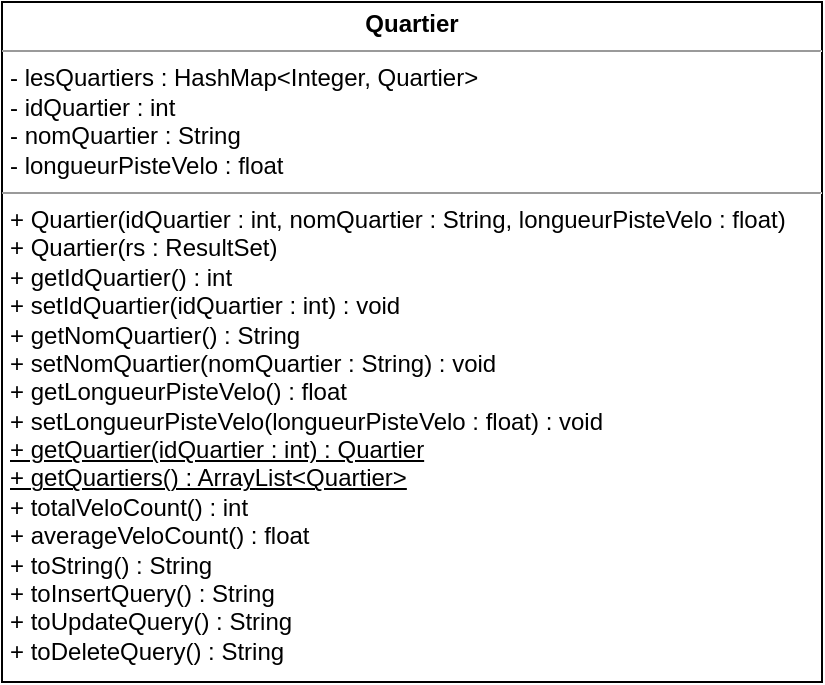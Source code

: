 <mxfile version="21.3.6" type="device">
  <diagram name="Page-1" id="eOl2TCsbntun6FktnlMN">
    <mxGraphModel dx="1434" dy="822" grid="1" gridSize="10" guides="1" tooltips="1" connect="1" arrows="1" fold="1" page="1" pageScale="1" pageWidth="850" pageHeight="1100" math="0" shadow="0">
      <root>
        <mxCell id="0" />
        <mxCell id="1" parent="0" />
        <mxCell id="p_eBftwZYgydQJ64UmXx-5" value="&lt;p style=&quot;margin:0px;margin-top:4px;text-align:center;&quot;&gt;&lt;b&gt;Quartier&lt;/b&gt;&lt;/p&gt;&lt;hr size=&quot;1&quot;&gt;&lt;p style=&quot;margin:0px;margin-left:4px;&quot;&gt;- lesQuartiers : HashMap&amp;lt;Integer, Quartier&amp;gt;&lt;/p&gt;&lt;p style=&quot;margin:0px;margin-left:4px;&quot;&gt;- idQuartier : int&lt;/p&gt;&lt;p style=&quot;margin:0px;margin-left:4px;&quot;&gt;- nomQuartier : String&lt;/p&gt;&lt;p style=&quot;margin:0px;margin-left:4px;&quot;&gt;- longueurPisteVelo : float&lt;br&gt;&lt;/p&gt;&lt;hr size=&quot;1&quot;&gt;&lt;p style=&quot;margin:0px;margin-left:4px;&quot;&gt;+ Quartier(idQuartier : int, nomQuartier : String, longueurPisteVelo : float)&lt;/p&gt;&lt;p style=&quot;margin:0px;margin-left:4px;&quot;&gt;+ Quartier(rs : ResultSet)&lt;/p&gt;&lt;p style=&quot;margin:0px;margin-left:4px;&quot;&gt;+ getIdQuartier() : int&lt;/p&gt;&lt;p style=&quot;margin:0px;margin-left:4px;&quot;&gt;+ setIdQuartier(idQuartier : int) : void&lt;/p&gt;&lt;p style=&quot;margin:0px;margin-left:4px;&quot;&gt;+ getNomQuartier() : String&lt;/p&gt;&lt;p style=&quot;margin:0px;margin-left:4px;&quot;&gt;+ setNomQuartier(nomQuartier : String) : void&lt;/p&gt;&lt;p style=&quot;margin:0px;margin-left:4px;&quot;&gt;+ getLongueurPisteVelo() : float&lt;/p&gt;&lt;p style=&quot;margin:0px;margin-left:4px;&quot;&gt;+ setLongueurPisteVelo(longueurPisteVelo : float) : void&lt;/p&gt;&lt;p style=&quot;margin:0px;margin-left:4px;&quot;&gt;&lt;u&gt;+ getQuartier(idQuartier : int) : Quartier&lt;/u&gt;&lt;/p&gt;&lt;p style=&quot;margin:0px;margin-left:4px;&quot;&gt;&lt;u&gt;+ getQuartiers() : ArrayList&amp;lt;Quartier&amp;gt;&lt;/u&gt;&lt;/p&gt;&lt;p style=&quot;margin:0px;margin-left:4px;&quot;&gt;+ totalVeloCount() : int&lt;br&gt;&lt;/p&gt;&lt;p style=&quot;margin:0px;margin-left:4px;&quot;&gt;+ averageVeloCount() : float&lt;/p&gt;&lt;p style=&quot;margin:0px;margin-left:4px;&quot;&gt;+ toString() : String&lt;/p&gt;&lt;p style=&quot;margin:0px;margin-left:4px;&quot;&gt;+ toInsertQuery() : String&lt;/p&gt;&lt;p style=&quot;margin:0px;margin-left:4px;&quot;&gt;+ toUpdateQuery() : String&lt;/p&gt;&lt;p style=&quot;margin:0px;margin-left:4px;&quot;&gt;+ toDeleteQuery() : String&lt;br&gt;&lt;/p&gt;" style="verticalAlign=top;align=left;overflow=fill;fontSize=12;fontFamily=Helvetica;html=1;whiteSpace=wrap;" vertex="1" parent="1">
          <mxGeometry x="100" y="310" width="410" height="340" as="geometry" />
        </mxCell>
      </root>
    </mxGraphModel>
  </diagram>
</mxfile>
